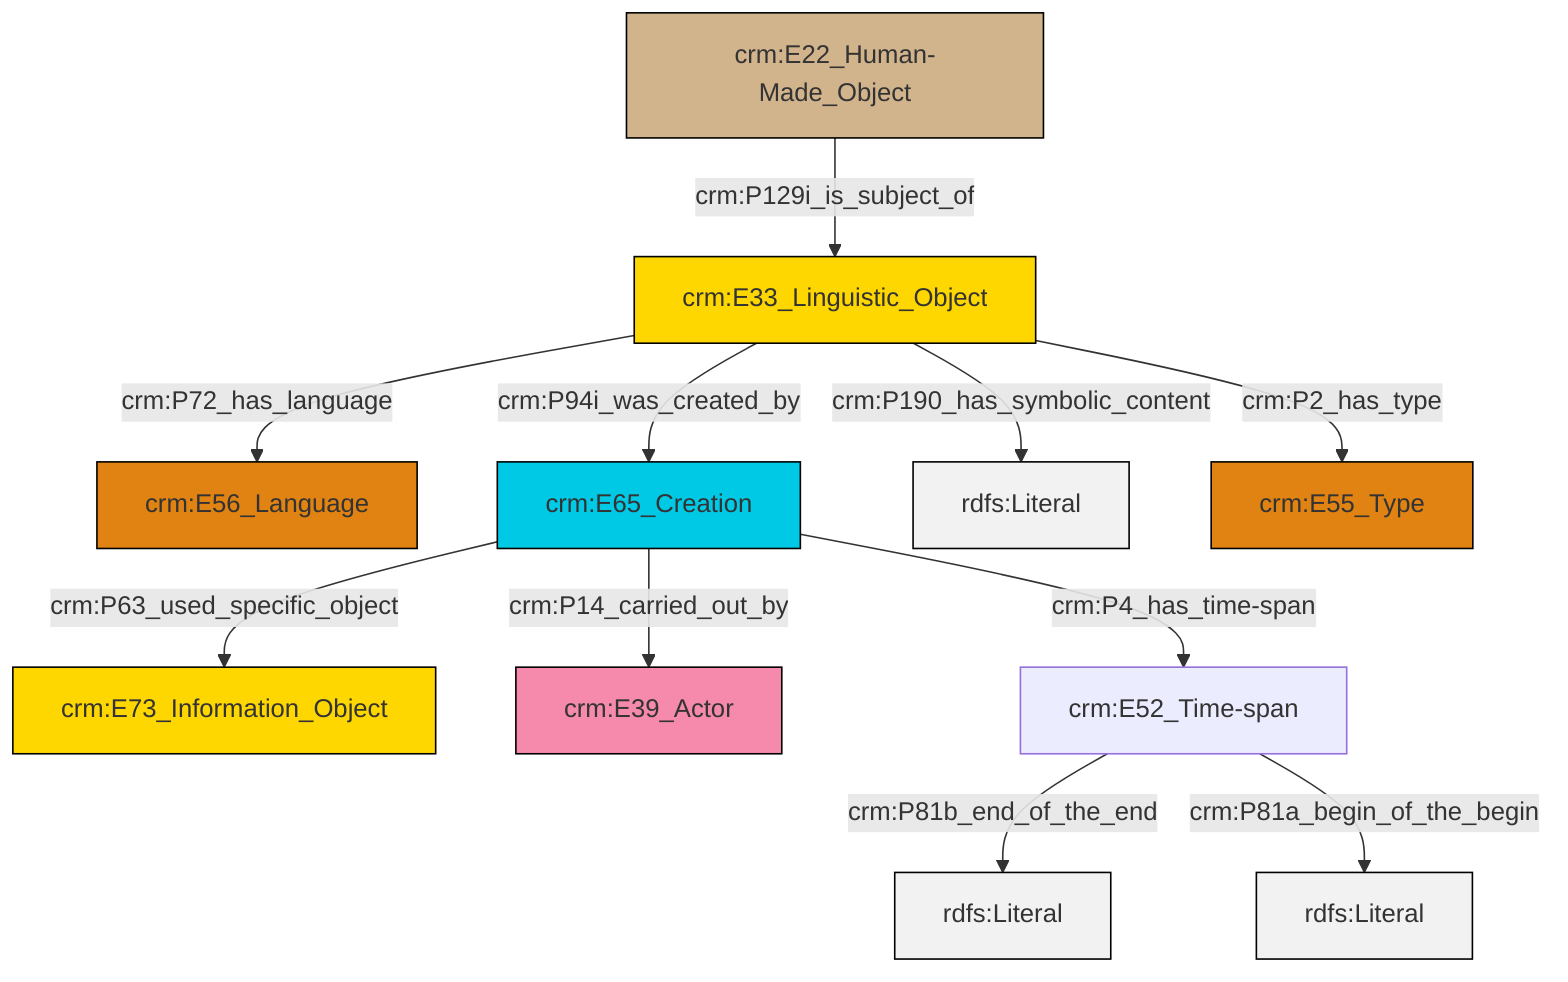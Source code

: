 graph TD
classDef Literal fill:#f2f2f2,stroke:#000000;
classDef CRM_Entity fill:#FFFFFF,stroke:#000000;
classDef Temporal_Entity fill:#00C9E6, stroke:#000000;
classDef Type fill:#E18312, stroke:#000000;
classDef Time-Span fill:#2C9C91, stroke:#000000;
classDef Appellation fill:#FFEB7F, stroke:#000000;
classDef Place fill:#008836, stroke:#000000;
classDef Persistent_Item fill:#B266B2, stroke:#000000;
classDef Conceptual_Object fill:#FFD700, stroke:#000000;
classDef Physical_Thing fill:#D2B48C, stroke:#000000;
classDef Actor fill:#f58aad, stroke:#000000;
classDef PC_Classes fill:#4ce600, stroke:#000000;
classDef Multi fill:#cccccc,stroke:#000000;

0["crm:E33_Linguistic_Object"]:::Conceptual_Object -->|crm:P72_has_language| 1["crm:E56_Language"]:::Type
3["crm:E65_Creation"]:::Temporal_Entity -->|crm:P63_used_specific_object| 4["crm:E73_Information_Object"]:::Conceptual_Object
0["crm:E33_Linguistic_Object"]:::Conceptual_Object -->|crm:P190_has_symbolic_content| 7[rdfs:Literal]:::Literal
8["crm:E22_Human-Made_Object"]:::Physical_Thing -->|crm:P129i_is_subject_of| 0["crm:E33_Linguistic_Object"]:::Conceptual_Object
3["crm:E65_Creation"]:::Temporal_Entity -->|crm:P4_has_time-span| 12["crm:E52_Time-span"]:::Default
12["crm:E52_Time-span"]:::Default -->|crm:P81b_end_of_the_end| 13[rdfs:Literal]:::Literal
0["crm:E33_Linguistic_Object"]:::Conceptual_Object -->|crm:P94i_was_created_by| 3["crm:E65_Creation"]:::Temporal_Entity
12["crm:E52_Time-span"]:::Default -->|crm:P81a_begin_of_the_begin| 18[rdfs:Literal]:::Literal
0["crm:E33_Linguistic_Object"]:::Conceptual_Object -->|crm:P2_has_type| 10["crm:E55_Type"]:::Type
3["crm:E65_Creation"]:::Temporal_Entity -->|crm:P14_carried_out_by| 5["crm:E39_Actor"]:::Actor